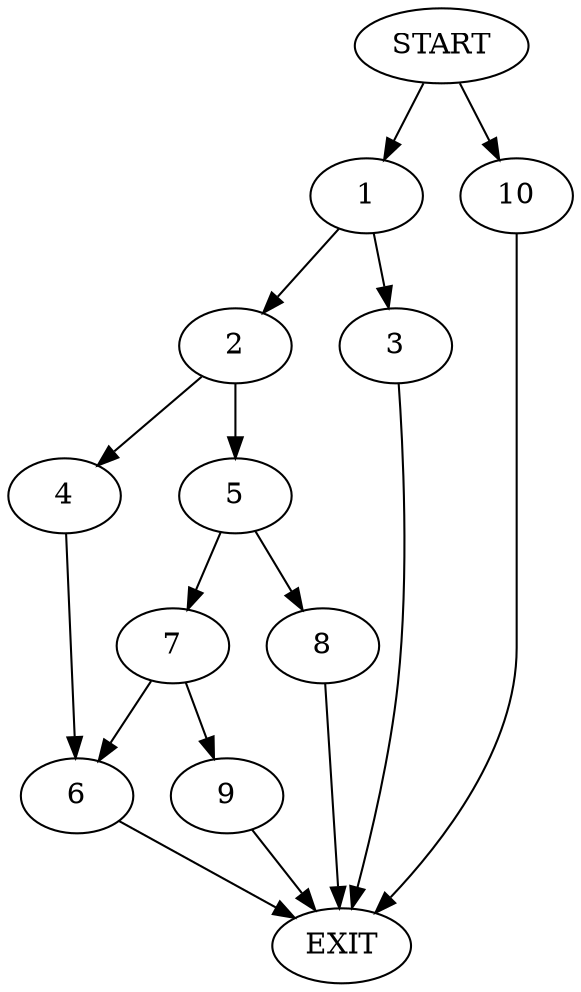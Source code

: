 digraph {
0 [label="START"]
11 [label="EXIT"]
0 -> 1
1 -> 2
1 -> 3
2 -> 4
2 -> 5
3 -> 11
4 -> 6
5 -> 7
5 -> 8
6 -> 11
7 -> 6
7 -> 9
8 -> 11
9 -> 11
0 -> 10
10 -> 11
}
